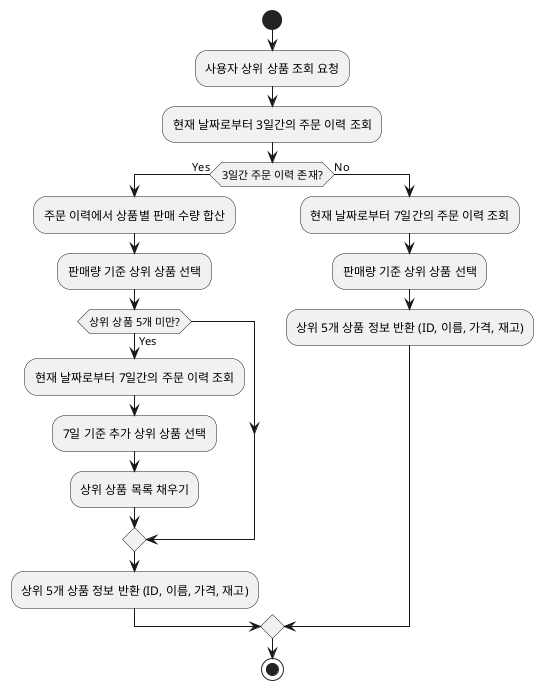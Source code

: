 @startuml

start

:사용자 상위 상품 조회 요청;
:현재 날짜로부터 3일간의 주문 이력 조회;

if (3일간 주문 이력 존재?) then (Yes)
    :주문 이력에서 상품별 판매 수량 합산;
    :판매량 기준 상위 상품 선택;

    if (상위 상품 5개 미만?) then (Yes)
        :현재 날짜로부터 7일간의 주문 이력 조회;
        :7일 기준 추가 상위 상품 선택;
        :상위 상품 목록 채우기;
    endif

    :상위 5개 상품 정보 반환 (ID, 이름, 가격, 재고);
else (No)
    :현재 날짜로부터 7일간의 주문 이력 조회;
    :판매량 기준 상위 상품 선택;
    :상위 5개 상품 정보 반환 (ID, 이름, 가격, 재고);
endif

stop

@enduml

